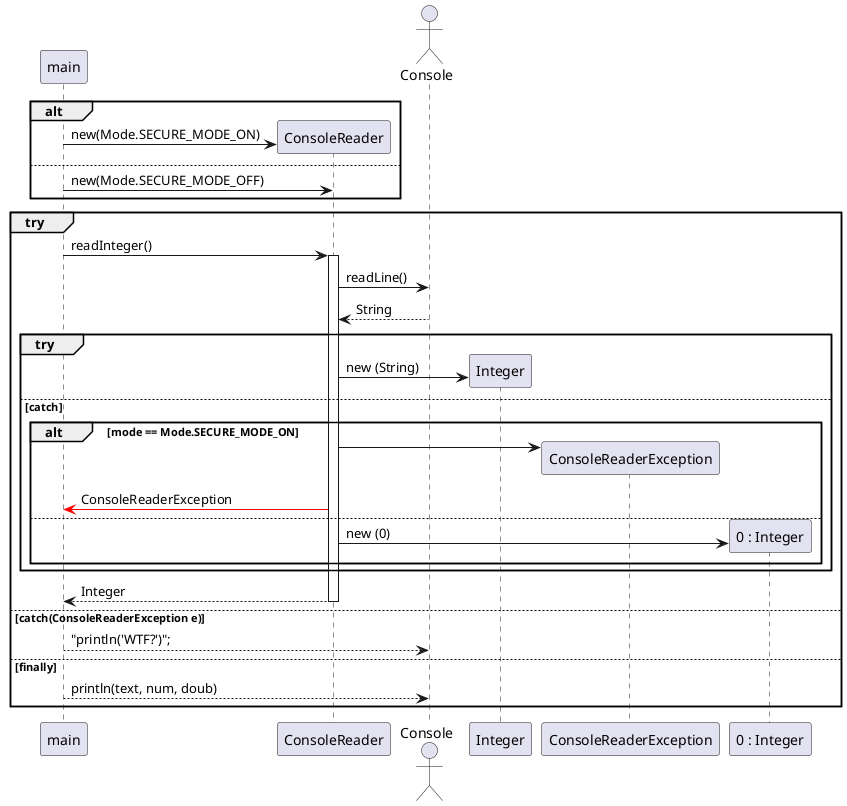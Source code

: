 @startuml

	participant main

	participant "ConsoleReader" as reader
	
	alt
	create reader 
		main -> reader : new(Mode.SECURE_MODE_ON)
	else
		main -> reader : new(Mode.SECURE_MODE_OFF)
	end
	actor Console
	
	group try 
	
		main -> reader : readInteger()
		activate reader
			reader -> Console : readLine()
			Console --> reader : String
			create Integer
			group try
				reader -> Integer: new (String)
			else catch
				alt mode == Mode.SECURE_MODE_ON
					create ConsoleReaderException
					reader -> ConsoleReaderException
					reader -[#red]> main : ConsoleReaderException 	
				else 
				    participant "0 : Integer" as 0
				    create 0
					reader -> 0 : new (0)
				end 
			end
			reader --> main : Integer
		deactivate reader
	
	else catch(ConsoleReaderException e)
		main --> Console : "println('WTF?')";
	else finally
		main --> Console : println(text, num, doub)
	end
	
	
@enduml
